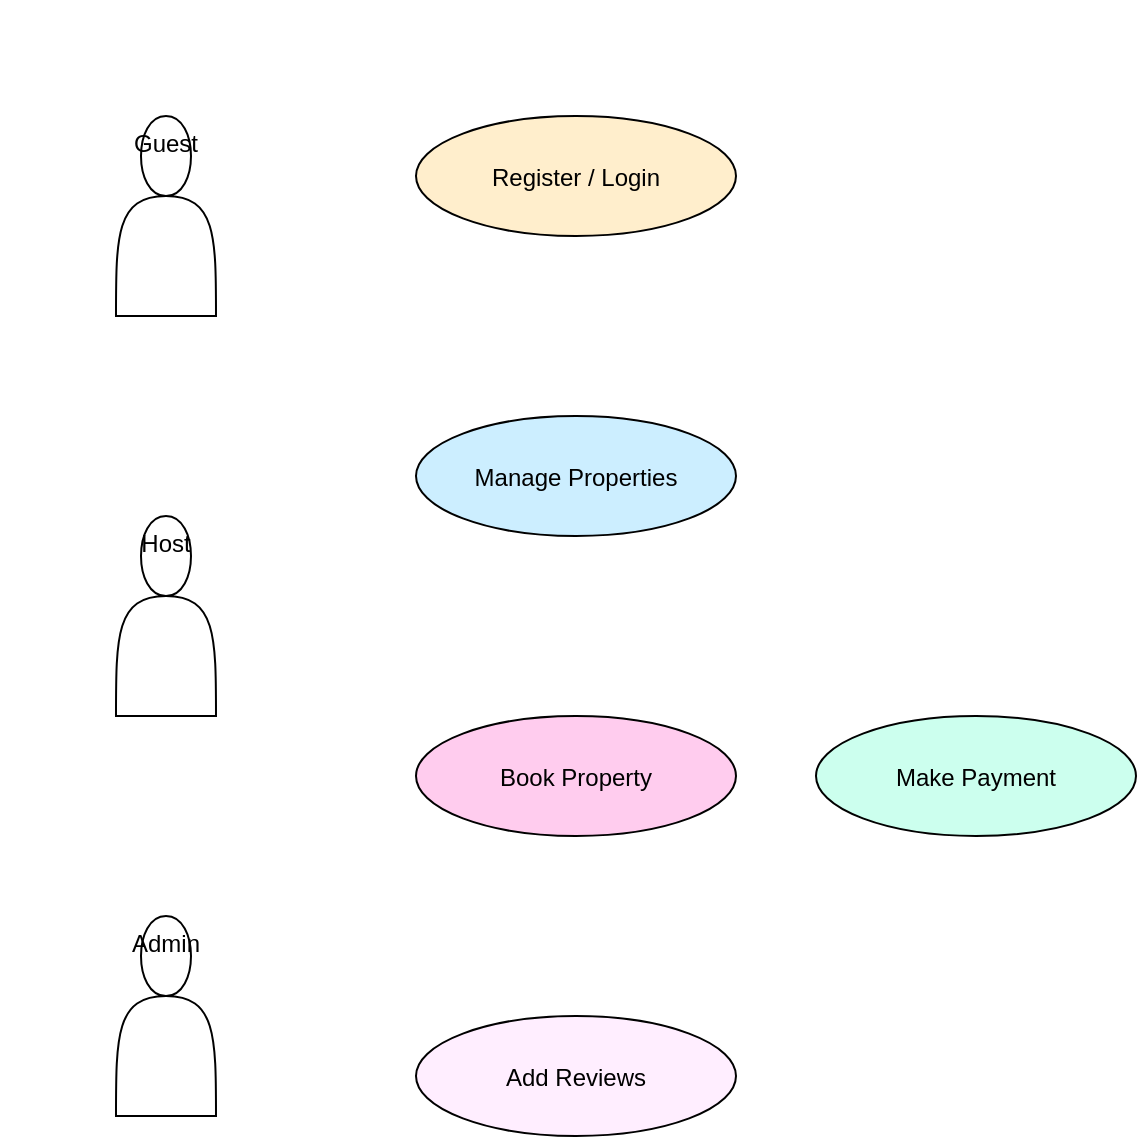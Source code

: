 ﻿<?xml version="1.0" encoding="UTF-8"?>
<mxfile>
  <diagram name="Use Case Diagram">
    <mxGraphModel dx="1000" dy="800" grid="1" gridSize="10">
      <root>
        <mxCell id="0"/>
        <mxCell id="1" parent="0"/>
        
        <!-- Actors -->
        <mxCell id="guest" value="Guest" style="shape=actor;verticalAlign=top;" vertex="1" parent="1">
          <mxGeometry x="50" y="50" width="50" height="100" as="geometry"/>
        </mxCell>

        <mxCell id="host" value="Host" style="shape=actor;verticalAlign=top;" vertex="1" parent="1">
          <mxGeometry x="50" y="250" width="50" height="100" as="geometry"/>
        </mxCell>

        <mxCell id="admin" value="Admin" style="shape=actor;verticalAlign=top;" vertex="1" parent="1">
          <mxGeometry x="50" y="450" width="50" height="100" as="geometry"/>
        </mxCell>

        <!-- Use cases -->
        <mxCell id="uc1" value="Register / Login" style="ellipse;fillColor=#FFEECC;strokeColor=#000000;" vertex="1" parent="1">
          <mxGeometry x="200" y="50" width="160" height="60" as="geometry"/>
        </mxCell>

        <mxCell id="uc2" value="Manage Properties" style="ellipse;fillColor=#CCEEFF;strokeColor=#000000;" vertex="1" parent="1">
          <mxGeometry x="200" y="200" width="160" height="60" as="geometry"/>
        </mxCell>

        <mxCell id="uc3" value="Book Property" style="ellipse;fillColor=#FFCCEE;strokeColor=#000000;" vertex="1" parent="1">
          <mxGeometry x="200" y="350" width="160" height="60" as="geometry"/>
        </mxCell>

        <mxCell id="uc4" value="Make Payment" style="ellipse;fillColor=#CCFFEE;strokeColor=#000000;" vertex="1" parent="1">
          <mxGeometry x="400" y="350" width="160" height="60" as="geometry"/>
        </mxCell>

        <mxCell id="uc5" value="Add Reviews" style="ellipse;fillColor=#FFEEFF;strokeColor=#000000;" vertex="1" parent="1">
          <mxGeometry x="200" y="500" width="160" height="60" as="geometry"/>
        </mxCell>

        <!-- Connections -->
        <mxCell id="e1" style="edgeStyle=elbowEdgeStyle;rounded=0;" edge="1" parent="1" source="guest" target="uc1"/>
        <mxCell id="e2" style="edgeStyle=elbowEdgeStyle;rounded=0;" edge="1" parent="1" source="guest" target="uc3"/>
        <mxCell id="e3" style="edgeStyle=elbowEdgeStyle;rounded=0;" edge="1" parent="1" source="guest" target="uc4"/>
        <mxCell id="e4" style="edgeStyle=elbowEdgeStyle;rounded=0;" edge="1" parent="1" source="guest" target="uc5"/>
        <mxCell id="e5" style="edgeStyle=elbowEdgeStyle;rounded=0;" edge="1" parent="1" source="host" target="uc2"/>
        <mxCell id="e6" style="edgeStyle=elbowEdgeStyle;rounded=0;" edge="1" parent="1" source="admin" target="uc2"/>
      </root>
    </mxGraphModel>
  </diagram>
</mxfile>
